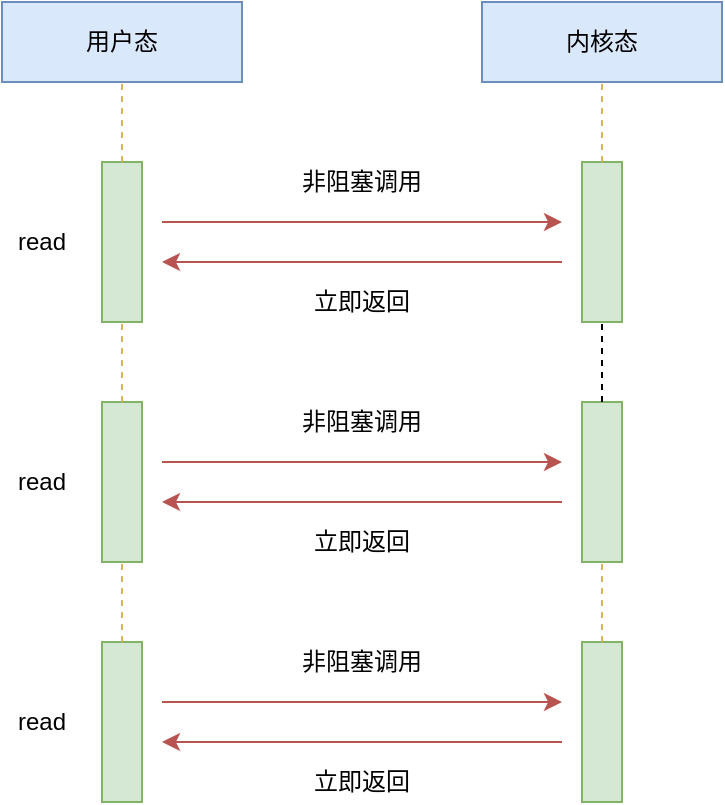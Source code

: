 <mxfile version="12.4.2" type="device" pages="1"><diagram id="UsxNtCmW-e_6nh9tMRak" name="Page-1"><mxGraphModel dx="946" dy="538" grid="1" gridSize="10" guides="1" tooltips="1" connect="1" arrows="1" fold="1" page="1" pageScale="1" pageWidth="827" pageHeight="1169" math="0" shadow="0"><root><mxCell id="0"/><mxCell id="1" parent="0"/><mxCell id="URNo1ZFW1AoBVKrYve6N-28" value="用户态" style="rounded=0;whiteSpace=wrap;html=1;fillColor=#dae8fc;strokeColor=#6c8ebf;" vertex="1" parent="1"><mxGeometry x="160" y="40" width="120" height="40" as="geometry"/></mxCell><mxCell id="URNo1ZFW1AoBVKrYve6N-29" value="内核态" style="rounded=0;whiteSpace=wrap;html=1;fillColor=#dae8fc;strokeColor=#6c8ebf;" vertex="1" parent="1"><mxGeometry x="400" y="40" width="120" height="40" as="geometry"/></mxCell><mxCell id="URNo1ZFW1AoBVKrYve6N-30" value="" style="rounded=0;whiteSpace=wrap;html=1;fillColor=#d5e8d4;strokeColor=#82b366;" vertex="1" parent="1"><mxGeometry x="210" y="120" width="20" height="80" as="geometry"/></mxCell><mxCell id="URNo1ZFW1AoBVKrYve6N-31" value="read" style="text;html=1;strokeColor=none;fillColor=none;align=center;verticalAlign=middle;whiteSpace=wrap;rounded=0;" vertex="1" parent="1"><mxGeometry x="160" y="150" width="40" height="20" as="geometry"/></mxCell><mxCell id="URNo1ZFW1AoBVKrYve6N-32" value="" style="rounded=0;whiteSpace=wrap;html=1;fillColor=#d5e8d4;strokeColor=#82b366;" vertex="1" parent="1"><mxGeometry x="210" y="240" width="20" height="80" as="geometry"/></mxCell><mxCell id="URNo1ZFW1AoBVKrYve6N-33" value="read" style="text;html=1;strokeColor=none;fillColor=none;align=center;verticalAlign=middle;whiteSpace=wrap;rounded=0;" vertex="1" parent="1"><mxGeometry x="160" y="270" width="40" height="20" as="geometry"/></mxCell><mxCell id="URNo1ZFW1AoBVKrYve6N-37" value="" style="rounded=0;whiteSpace=wrap;html=1;fillColor=#d5e8d4;strokeColor=#82b366;" vertex="1" parent="1"><mxGeometry x="210" y="360" width="20" height="80" as="geometry"/></mxCell><mxCell id="URNo1ZFW1AoBVKrYve6N-38" value="read" style="text;html=1;strokeColor=none;fillColor=none;align=center;verticalAlign=middle;whiteSpace=wrap;rounded=0;" vertex="1" parent="1"><mxGeometry x="160" y="390" width="40" height="20" as="geometry"/></mxCell><mxCell id="URNo1ZFW1AoBVKrYve6N-39" value="" style="rounded=0;whiteSpace=wrap;html=1;fillColor=#d5e8d4;strokeColor=#82b366;" vertex="1" parent="1"><mxGeometry x="450" y="120" width="20" height="80" as="geometry"/></mxCell><mxCell id="URNo1ZFW1AoBVKrYve6N-41" value="" style="rounded=0;whiteSpace=wrap;html=1;fillColor=#d5e8d4;strokeColor=#82b366;" vertex="1" parent="1"><mxGeometry x="450" y="240" width="20" height="80" as="geometry"/></mxCell><mxCell id="URNo1ZFW1AoBVKrYve6N-43" value="" style="rounded=0;whiteSpace=wrap;html=1;fillColor=#d5e8d4;strokeColor=#82b366;" vertex="1" parent="1"><mxGeometry x="450" y="360" width="20" height="80" as="geometry"/></mxCell><mxCell id="URNo1ZFW1AoBVKrYve6N-45" value="" style="endArrow=classic;html=1;fillColor=#f8cecc;strokeColor=#b85450;" edge="1" parent="1"><mxGeometry width="50" height="50" relative="1" as="geometry"><mxPoint x="240" y="150" as="sourcePoint"/><mxPoint x="440" y="150" as="targetPoint"/></mxGeometry></mxCell><mxCell id="URNo1ZFW1AoBVKrYve6N-46" value="" style="endArrow=classic;html=1;fillColor=#f8cecc;strokeColor=#b85450;" edge="1" parent="1"><mxGeometry width="50" height="50" relative="1" as="geometry"><mxPoint x="440" y="170" as="sourcePoint"/><mxPoint x="240" y="170" as="targetPoint"/></mxGeometry></mxCell><mxCell id="URNo1ZFW1AoBVKrYve6N-47" value="非阻塞调用" style="text;html=1;strokeColor=none;fillColor=none;align=center;verticalAlign=middle;whiteSpace=wrap;rounded=0;" vertex="1" parent="1"><mxGeometry x="300" y="120" width="80" height="20" as="geometry"/></mxCell><mxCell id="URNo1ZFW1AoBVKrYve6N-48" value="立即返回" style="text;html=1;strokeColor=none;fillColor=none;align=center;verticalAlign=middle;whiteSpace=wrap;rounded=0;" vertex="1" parent="1"><mxGeometry x="300" y="180" width="80" height="20" as="geometry"/></mxCell><mxCell id="URNo1ZFW1AoBVKrYve6N-49" value="" style="endArrow=classic;html=1;fillColor=#f8cecc;strokeColor=#b85450;" edge="1" parent="1"><mxGeometry width="50" height="50" relative="1" as="geometry"><mxPoint x="240" y="270" as="sourcePoint"/><mxPoint x="440" y="270" as="targetPoint"/></mxGeometry></mxCell><mxCell id="URNo1ZFW1AoBVKrYve6N-50" value="" style="endArrow=classic;html=1;fillColor=#f8cecc;strokeColor=#b85450;" edge="1" parent="1"><mxGeometry width="50" height="50" relative="1" as="geometry"><mxPoint x="440" y="290" as="sourcePoint"/><mxPoint x="240" y="290" as="targetPoint"/></mxGeometry></mxCell><mxCell id="URNo1ZFW1AoBVKrYve6N-51" value="非阻塞调用" style="text;html=1;strokeColor=none;fillColor=none;align=center;verticalAlign=middle;whiteSpace=wrap;rounded=0;" vertex="1" parent="1"><mxGeometry x="300" y="240" width="80" height="20" as="geometry"/></mxCell><mxCell id="URNo1ZFW1AoBVKrYve6N-52" value="立即返回" style="text;html=1;strokeColor=none;fillColor=none;align=center;verticalAlign=middle;whiteSpace=wrap;rounded=0;" vertex="1" parent="1"><mxGeometry x="300" y="300" width="80" height="20" as="geometry"/></mxCell><mxCell id="URNo1ZFW1AoBVKrYve6N-53" value="" style="endArrow=classic;html=1;fillColor=#f8cecc;strokeColor=#b85450;" edge="1" parent="1"><mxGeometry width="50" height="50" relative="1" as="geometry"><mxPoint x="240" y="390" as="sourcePoint"/><mxPoint x="440" y="390" as="targetPoint"/></mxGeometry></mxCell><mxCell id="URNo1ZFW1AoBVKrYve6N-54" value="" style="endArrow=classic;html=1;fillColor=#f8cecc;strokeColor=#b85450;" edge="1" parent="1"><mxGeometry width="50" height="50" relative="1" as="geometry"><mxPoint x="440" y="410" as="sourcePoint"/><mxPoint x="240" y="410" as="targetPoint"/></mxGeometry></mxCell><mxCell id="URNo1ZFW1AoBVKrYve6N-55" value="非阻塞调用" style="text;html=1;strokeColor=none;fillColor=none;align=center;verticalAlign=middle;whiteSpace=wrap;rounded=0;" vertex="1" parent="1"><mxGeometry x="300" y="360" width="80" height="20" as="geometry"/></mxCell><mxCell id="URNo1ZFW1AoBVKrYve6N-56" value="立即返回" style="text;html=1;strokeColor=none;fillColor=none;align=center;verticalAlign=middle;whiteSpace=wrap;rounded=0;" vertex="1" parent="1"><mxGeometry x="300" y="420" width="80" height="20" as="geometry"/></mxCell><mxCell id="URNo1ZFW1AoBVKrYve6N-58" value="" style="endArrow=none;dashed=1;html=1;entryX=0.5;entryY=1;entryDx=0;entryDy=0;exitX=0.5;exitY=0;exitDx=0;exitDy=0;fillColor=#fff2cc;strokeColor=#d6b656;" edge="1" parent="1" source="URNo1ZFW1AoBVKrYve6N-30" target="URNo1ZFW1AoBVKrYve6N-28"><mxGeometry width="50" height="50" relative="1" as="geometry"><mxPoint x="220" y="110" as="sourcePoint"/><mxPoint x="130" y="120" as="targetPoint"/></mxGeometry></mxCell><mxCell id="URNo1ZFW1AoBVKrYve6N-61" value="" style="endArrow=none;dashed=1;html=1;entryX=0.5;entryY=1;entryDx=0;entryDy=0;exitX=0.5;exitY=0;exitDx=0;exitDy=0;fillColor=#fff2cc;strokeColor=#d6b656;" edge="1" parent="1" source="URNo1ZFW1AoBVKrYve6N-32" target="URNo1ZFW1AoBVKrYve6N-30"><mxGeometry width="50" height="50" relative="1" as="geometry"><mxPoint x="160" y="270" as="sourcePoint"/><mxPoint x="210" y="220" as="targetPoint"/></mxGeometry></mxCell><mxCell id="URNo1ZFW1AoBVKrYve6N-62" value="" style="endArrow=none;dashed=1;html=1;entryX=0.5;entryY=1;entryDx=0;entryDy=0;exitX=0.5;exitY=0;exitDx=0;exitDy=0;fillColor=#fff2cc;strokeColor=#d6b656;" edge="1" parent="1" source="URNo1ZFW1AoBVKrYve6N-37" target="URNo1ZFW1AoBVKrYve6N-32"><mxGeometry width="50" height="50" relative="1" as="geometry"><mxPoint x="90" y="300" as="sourcePoint"/><mxPoint x="140" y="250" as="targetPoint"/></mxGeometry></mxCell><mxCell id="URNo1ZFW1AoBVKrYve6N-63" value="" style="endArrow=none;dashed=1;html=1;entryX=0.5;entryY=1;entryDx=0;entryDy=0;exitX=0.5;exitY=0;exitDx=0;exitDy=0;" edge="1" parent="1" source="URNo1ZFW1AoBVKrYve6N-41" target="URNo1ZFW1AoBVKrYve6N-39"><mxGeometry width="50" height="50" relative="1" as="geometry"><mxPoint x="560" y="250" as="sourcePoint"/><mxPoint x="610" y="200" as="targetPoint"/></mxGeometry></mxCell><mxCell id="URNo1ZFW1AoBVKrYve6N-64" value="" style="endArrow=none;dashed=1;html=1;entryX=0.5;entryY=1;entryDx=0;entryDy=0;exitX=0.5;exitY=0;exitDx=0;exitDy=0;fillColor=#fff2cc;strokeColor=#d6b656;" edge="1" parent="1" source="URNo1ZFW1AoBVKrYve6N-43" target="URNo1ZFW1AoBVKrYve6N-41"><mxGeometry width="50" height="50" relative="1" as="geometry"><mxPoint x="510" y="400" as="sourcePoint"/><mxPoint x="560" y="350" as="targetPoint"/></mxGeometry></mxCell><mxCell id="URNo1ZFW1AoBVKrYve6N-65" value="" style="endArrow=none;dashed=1;html=1;entryX=0.5;entryY=1;entryDx=0;entryDy=0;exitX=0.5;exitY=0;exitDx=0;exitDy=0;fillColor=#fff2cc;strokeColor=#d6b656;" edge="1" parent="1" source="URNo1ZFW1AoBVKrYve6N-39" target="URNo1ZFW1AoBVKrYve6N-29"><mxGeometry width="50" height="50" relative="1" as="geometry"><mxPoint x="530" y="210" as="sourcePoint"/><mxPoint x="580" y="160" as="targetPoint"/></mxGeometry></mxCell></root></mxGraphModel></diagram></mxfile>